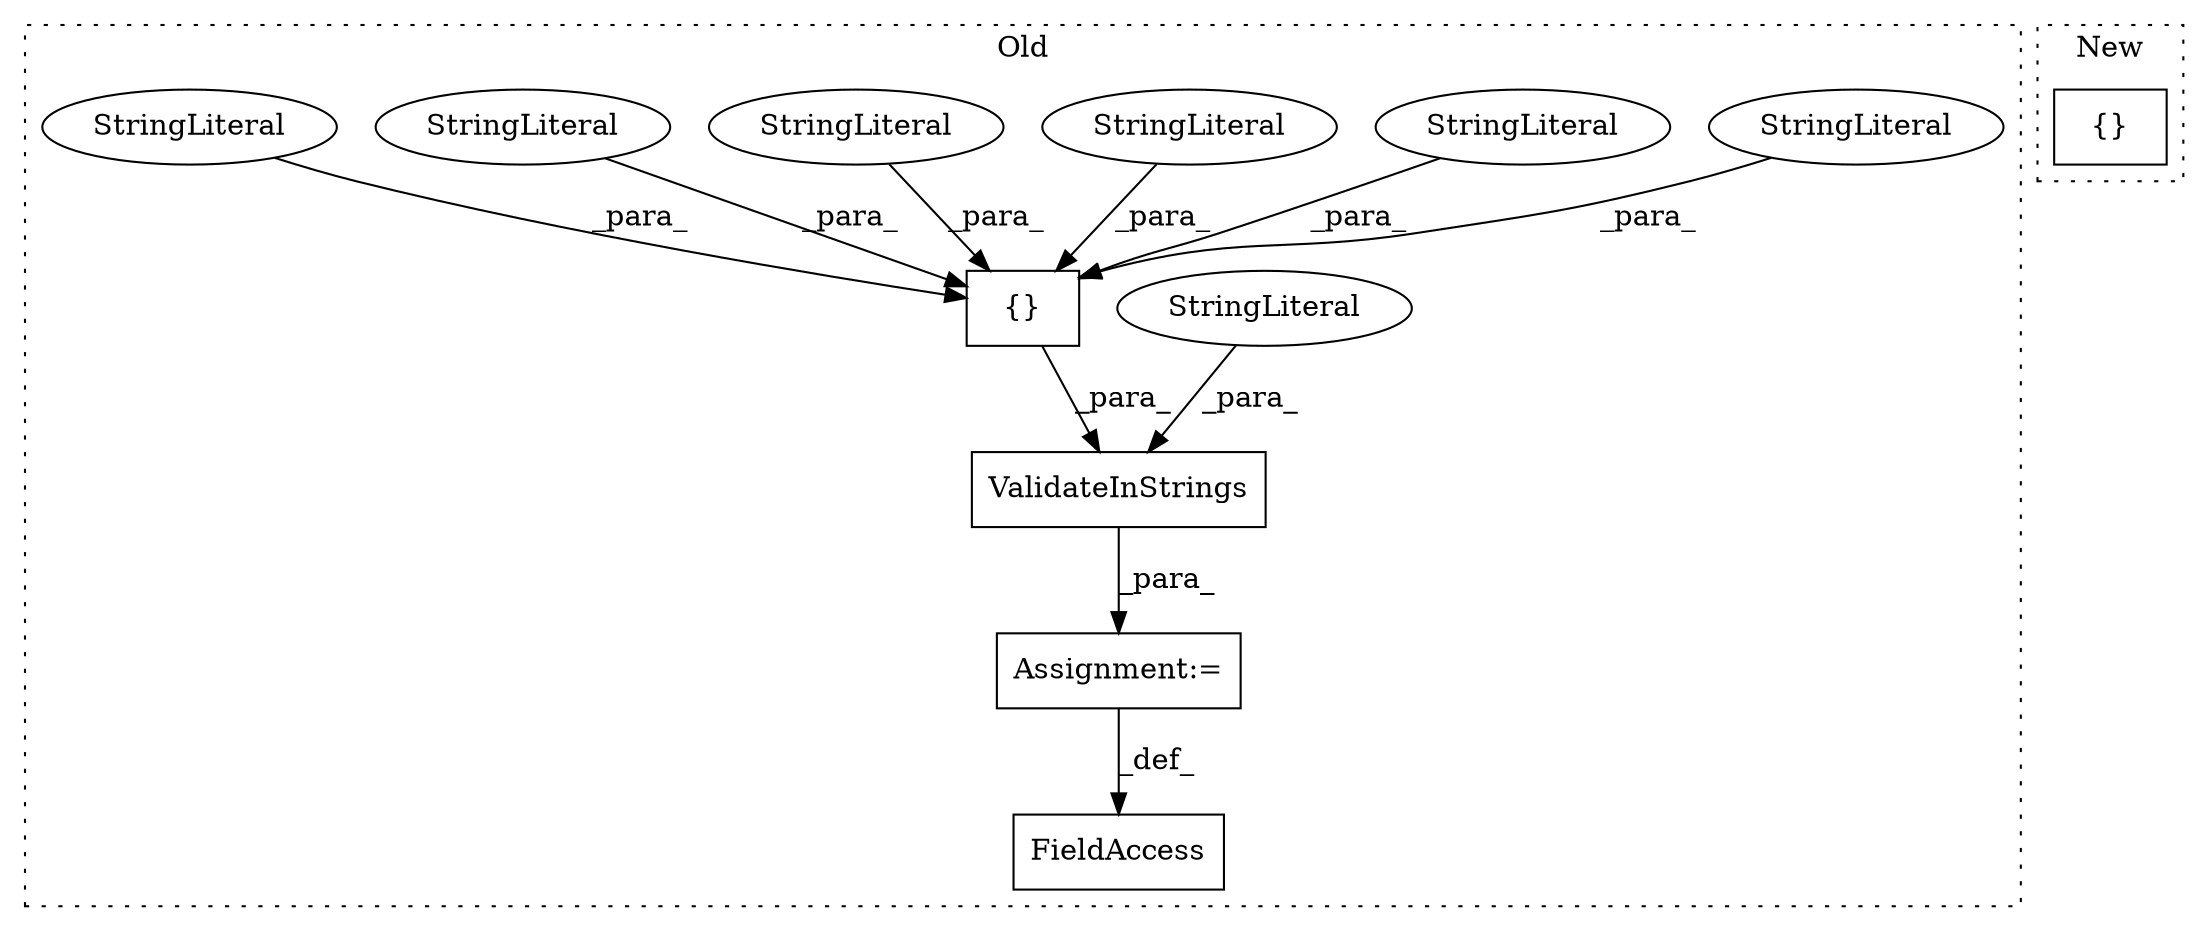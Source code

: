 digraph G {
subgraph cluster0 {
1 [label="ValidateInStrings" a="32" s="19914,20050" l="18,1" shape="box"];
3 [label="{}" a="4" s="19963,20049" l="1,1" shape="box"];
4 [label="FieldAccess" a="22" s="19892" l="21" shape="box"];
5 [label="StringLiteral" a="45" s="19973" l="13" shape="ellipse"];
6 [label="StringLiteral" a="45" s="19932" l="18" shape="ellipse"];
7 [label="StringLiteral" a="45" s="20010" l="13" shape="ellipse"];
8 [label="StringLiteral" a="45" s="19987" l="8" shape="ellipse"];
9 [label="Assignment:=" a="7" s="19913" l="1" shape="box"];
10 [label="StringLiteral" a="45" s="20043" l="6" shape="ellipse"];
11 [label="StringLiteral" a="45" s="19996" l="13" shape="ellipse"];
12 [label="StringLiteral" a="45" s="19964" l="8" shape="ellipse"];
label = "Old";
style="dotted";
}
subgraph cluster1 {
2 [label="{}" a="4" s="19256,19393" l="1,1" shape="box"];
label = "New";
style="dotted";
}
1 -> 9 [label="_para_"];
3 -> 1 [label="_para_"];
5 -> 3 [label="_para_"];
6 -> 1 [label="_para_"];
7 -> 3 [label="_para_"];
8 -> 3 [label="_para_"];
9 -> 4 [label="_def_"];
10 -> 3 [label="_para_"];
11 -> 3 [label="_para_"];
12 -> 3 [label="_para_"];
}